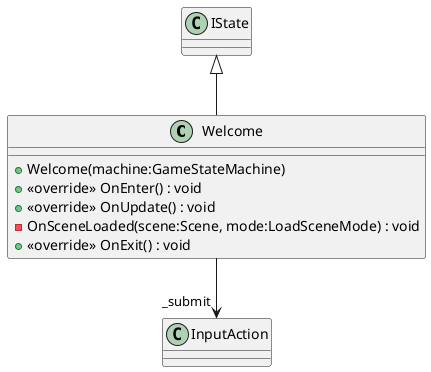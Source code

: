 @startuml
class Welcome {
    + Welcome(machine:GameStateMachine)
    + <<override>> OnEnter() : void
    + <<override>> OnUpdate() : void
    - OnSceneLoaded(scene:Scene, mode:LoadSceneMode) : void
    + <<override>> OnExit() : void
}
IState <|-- Welcome
Welcome --> "_submit" InputAction
@enduml
